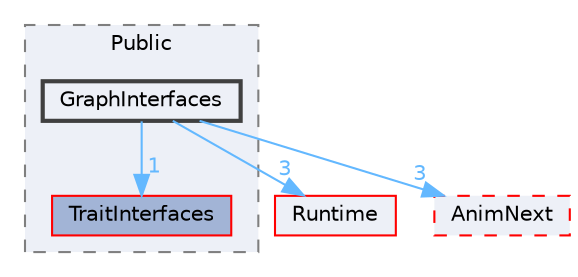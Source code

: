 digraph "GraphInterfaces"
{
 // INTERACTIVE_SVG=YES
 // LATEX_PDF_SIZE
  bgcolor="transparent";
  edge [fontname=Helvetica,fontsize=10,labelfontname=Helvetica,labelfontsize=10];
  node [fontname=Helvetica,fontsize=10,shape=box,height=0.2,width=0.4];
  compound=true
  subgraph clusterdir_fe7a790aba818ef5f4ecb0c4f8b94358 {
    graph [ bgcolor="#edf0f7", pencolor="grey50", label="Public", fontname=Helvetica,fontsize=10 style="filled,dashed", URL="dir_fe7a790aba818ef5f4ecb0c4f8b94358.html",tooltip=""]
  dir_811ed0c8cd1d4bb1ee31e82d60da5460 [label="TraitInterfaces", fillcolor="#a2b4d6", color="red", style="filled", URL="dir_811ed0c8cd1d4bb1ee31e82d60da5460.html",tooltip=""];
  dir_fd08479cb40314ea1d4f0d07c75bc647 [label="GraphInterfaces", fillcolor="#edf0f7", color="grey25", style="filled,bold", URL="dir_fd08479cb40314ea1d4f0d07c75bc647.html",tooltip=""];
  }
  dir_7536b172fbd480bfd146a1b1acd6856b [label="Runtime", fillcolor="#edf0f7", color="red", style="filled", URL="dir_7536b172fbd480bfd146a1b1acd6856b.html",tooltip=""];
  dir_ebfc70b225cdd53f599c3ad0db76b4bf [label="AnimNext", fillcolor="#edf0f7", color="red", style="filled,dashed", URL="dir_ebfc70b225cdd53f599c3ad0db76b4bf.html",tooltip=""];
  dir_fd08479cb40314ea1d4f0d07c75bc647->dir_7536b172fbd480bfd146a1b1acd6856b [headlabel="3", labeldistance=1.5 headhref="dir_000456_000984.html" href="dir_000456_000984.html" color="steelblue1" fontcolor="steelblue1"];
  dir_fd08479cb40314ea1d4f0d07c75bc647->dir_811ed0c8cd1d4bb1ee31e82d60da5460 [headlabel="1", labeldistance=1.5 headhref="dir_000456_001208.html" href="dir_000456_001208.html" color="steelblue1" fontcolor="steelblue1"];
  dir_fd08479cb40314ea1d4f0d07c75bc647->dir_ebfc70b225cdd53f599c3ad0db76b4bf [headlabel="3", labeldistance=1.5 headhref="dir_000456_000042.html" href="dir_000456_000042.html" color="steelblue1" fontcolor="steelblue1"];
}
